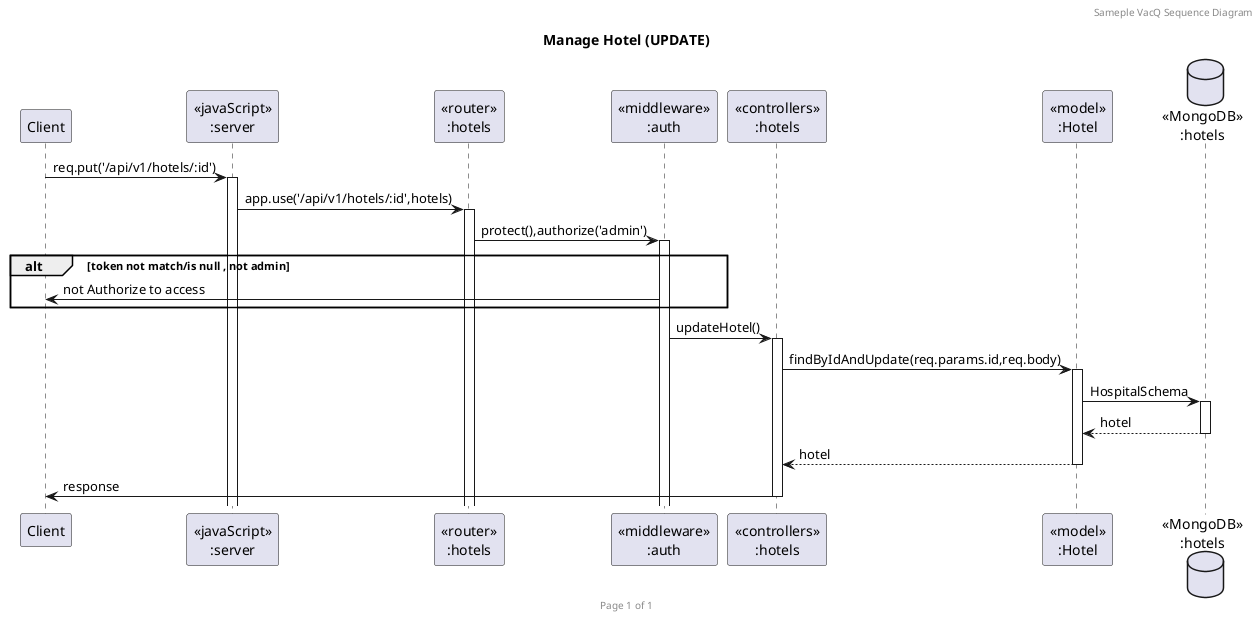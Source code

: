 @startuml Manage Hotel (UPDATE)

header Sameple VacQ Sequence Diagram
footer Page %page% of %lastpage%
title "Manage Hotel (UPDATE)"

participant "Client" as client
participant "<<javaScript>>\n:server" as server
participant "<<router>>\n:hotels" as routerHotels
participant "<<middleware>>\n:auth" as middleware
participant "<<controllers>>\n:hotels" as controllersHotels
participant "<<model>>\n:Hotel" as modelHotel
database "<<MongoDB>>\n:hotels" as HospitalsDatabase

client->server ++:req.put('/api/v1/hotels/:id')
server->routerHotels ++:app.use('/api/v1/hotels/:id',hotels)

routerHotels -> middleware ++:protect(),authorize('admin')
alt token not match/is null , not admin
    client <- middleware : not Authorize to access
end
middleware -> controllersHotels ++:updateHotel()


controllersHotels->modelHotel ++:findByIdAndUpdate(req.params.id,req.body)
modelHotel ->HospitalsDatabase ++: HospitalSchema



HospitalsDatabase --> modelHotel --: hotel
controllersHotels <-- modelHotel --:hotel
controllersHotels->client --:response

@enduml